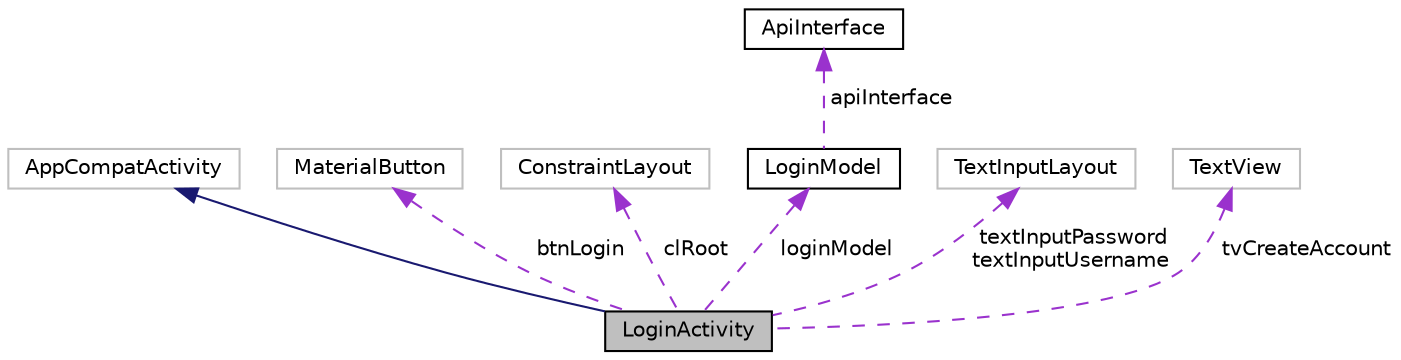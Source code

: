 digraph "LoginActivity"
{
 // LATEX_PDF_SIZE
  edge [fontname="Helvetica",fontsize="10",labelfontname="Helvetica",labelfontsize="10"];
  node [fontname="Helvetica",fontsize="10",shape=record];
  Node1 [label="LoginActivity",height=0.2,width=0.4,color="black", fillcolor="grey75", style="filled", fontcolor="black",tooltip="Login Activity Class."];
  Node2 -> Node1 [dir="back",color="midnightblue",fontsize="10",style="solid",fontname="Helvetica"];
  Node2 [label="AppCompatActivity",height=0.2,width=0.4,color="grey75", fillcolor="white", style="filled",tooltip=" "];
  Node3 -> Node1 [dir="back",color="darkorchid3",fontsize="10",style="dashed",label=" btnLogin" ,fontname="Helvetica"];
  Node3 [label="MaterialButton",height=0.2,width=0.4,color="grey75", fillcolor="white", style="filled",tooltip=" "];
  Node4 -> Node1 [dir="back",color="darkorchid3",fontsize="10",style="dashed",label=" clRoot" ,fontname="Helvetica"];
  Node4 [label="ConstraintLayout",height=0.2,width=0.4,color="grey75", fillcolor="white", style="filled",tooltip=" "];
  Node5 -> Node1 [dir="back",color="darkorchid3",fontsize="10",style="dashed",label=" loginModel" ,fontname="Helvetica"];
  Node5 [label="LoginModel",height=0.2,width=0.4,color="black", fillcolor="white", style="filled",URL="$classcom_1_1example_1_1lmrs_1_1model_1_1login_1_1LoginModel.html",tooltip="\"Brain\" for the Login page"];
  Node6 -> Node5 [dir="back",color="darkorchid3",fontsize="10",style="dashed",label=" apiInterface" ,fontname="Helvetica"];
  Node6 [label="ApiInterface",height=0.2,width=0.4,color="black", fillcolor="white", style="filled",URL="$interfacecom_1_1example_1_1lmrs_1_1model_1_1ApiInterface.html",tooltip="Interface for communication between client(Android app) and server(API)"];
  Node7 -> Node1 [dir="back",color="darkorchid3",fontsize="10",style="dashed",label=" textInputPassword\ntextInputUsername" ,fontname="Helvetica"];
  Node7 [label="TextInputLayout",height=0.2,width=0.4,color="grey75", fillcolor="white", style="filled",tooltip=" "];
  Node8 -> Node1 [dir="back",color="darkorchid3",fontsize="10",style="dashed",label=" tvCreateAccount" ,fontname="Helvetica"];
  Node8 [label="TextView",height=0.2,width=0.4,color="grey75", fillcolor="white", style="filled",tooltip=" "];
}
